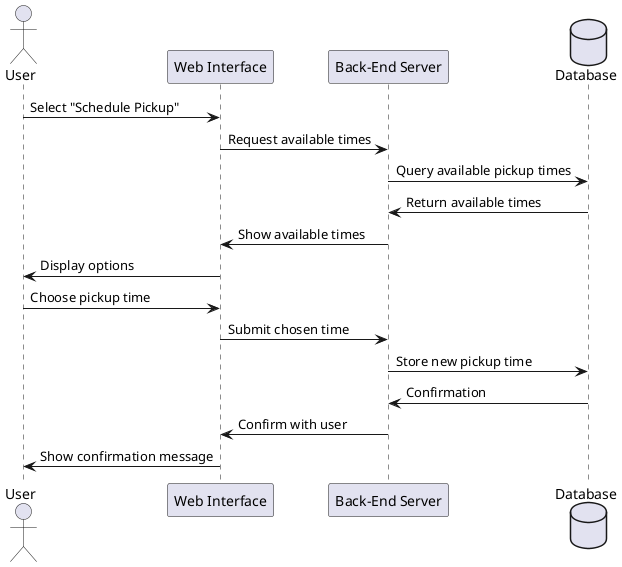 @startuml
actor User
participant "Web Interface" as Web
participant "Back-End Server" as Server
database "Database" as DB

User -> Web : Select "Schedule Pickup"
Web -> Server : Request available times
Server -> DB : Query available pickup times
DB -> Server : Return available times
Server -> Web : Show available times
Web -> User : Display options

User -> Web : Choose pickup time
Web -> Server : Submit chosen time
Server -> DB : Store new pickup time

DB -> Server : Confirmation
Server -> Web : Confirm with user
Web -> User : Show confirmation message

@enduml